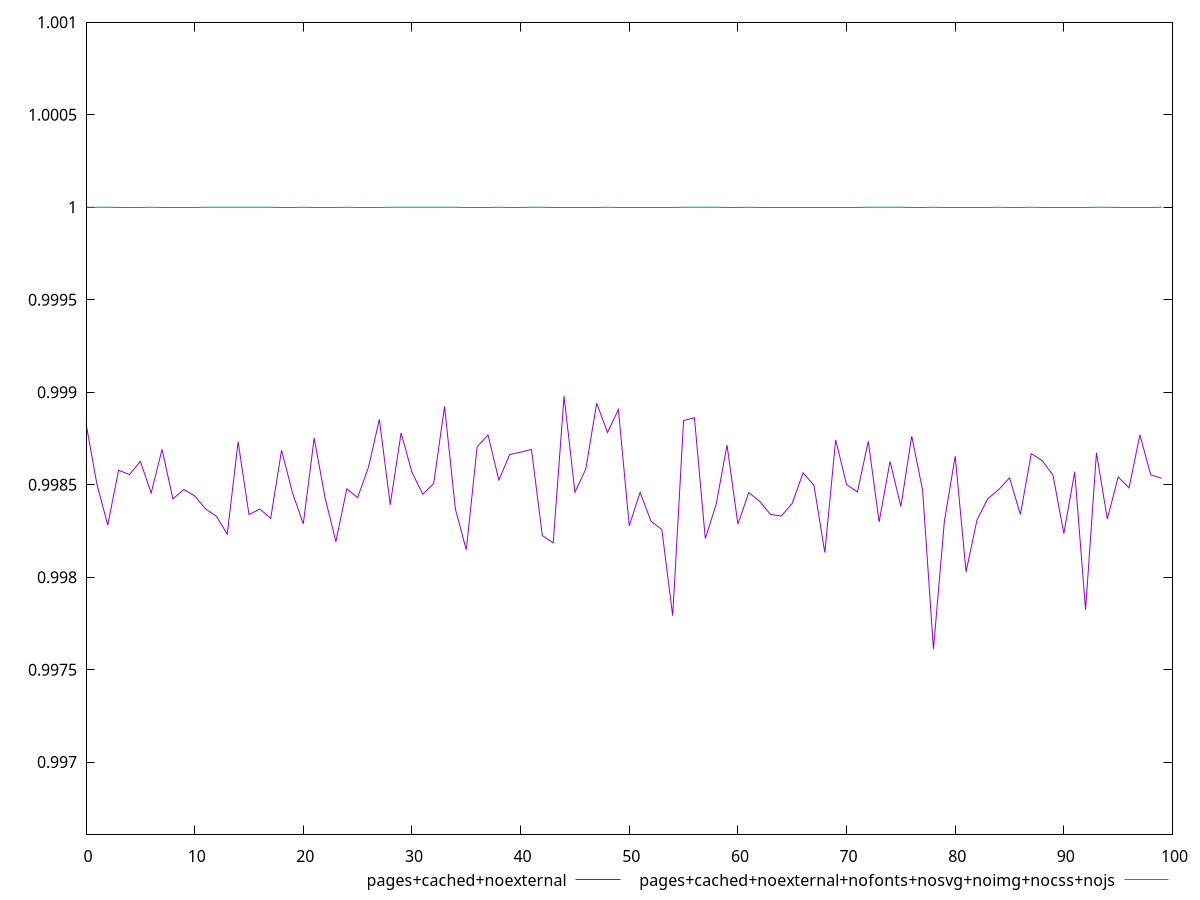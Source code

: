 $_pagesCachedNoexternal <<EOF
0.9988311288616056
0.9985040626774732
0.9982816325714007
0.9985780744162065
0.9985545834441563
0.9986254498217295
0.9984550148050624
0.9986912222796285
0.9984227202276853
0.9984742522129766
0.9984394121833642
0.9983694252763617
0.9983292460429767
0.9982320593519842
0.9987325058440764
0.9983383126857538
0.9983682860396088
0.9983176666932583
0.9986863852185519
0.9984572472093282
0.998288284705015
0.9987518830773692
0.9984300219777043
0.9981916007491174
0.9984773207160911
0.9984301603738897
0.9985948353405423
0.9988536237071378
0.9983913341541621
0.9987799186852817
0.9985666451306
0.998448988971942
0.9985062863158582
0.9989225937759438
0.9983675737153359
0.998147694892555
0.9987044152010172
0.9987687697037297
0.9985247352671891
0.9986632254075245
0.998675736995964
0.9986902962153816
0.9982252454875088
0.9981849798399316
0.9989786639992547
0.9984588858064509
0.9985843612177192
0.9989407246948265
0.9987819029008973
0.9989064450585514
0.9982776320696343
0.998458794807412
0.9983023629505441
0.9982572263611706
0.997791323744077
0.9988466500975486
0.9988620151408054
0.9982083545326197
0.9983943387442971
0.9987136978274052
0.998286611161388
0.9984573382766411
0.9984103236103412
0.9983392750603072
0.9983306953129125
0.9983989314062477
0.9985637555036009
0.9984963497767992
0.9981331478041653
0.9987423788199601
0.9985012128077222
0.9984602503102799
0.9987347441059982
0.998298202452506
0.9986258674074331
0.9983816818375689
0.9987623369169338
0.9984700028498084
0.9976105978692127
0.9983000633768515
0.9986538760965977
0.9980286067309869
0.9983078334510578
0.9984245711639432
0.9984727162290572
0.9985371582592177
0.9983387458057081
0.9986673921621744
0.998630412918702
0.9985517624868856
0.9982355344761078
0.9985697885685216
0.9978235930327491
0.9986729326445651
0.9983149449202137
0.9985417038586868
0.9984825895448343
0.9987696536784321
0.9985527177337082
0.9985348376749071
EOF
$_pagesCachedNoexternalNofontsNosvgNoimgNocssNojs <<EOF
0.9999999681808649
0.999999953432205
0.9999999707516782
0.9999999381639268
0.999999942685386
0.9999999402448938
0.9999999750032725
0.9999999547490845
0.9999999435089622
0.9999999477696819
0.999999946663672
0.999999965919613
0.9999999607293519
0.9999999260535877
0.9999999721916244
0.9999999306945739
0.9999999475389987
0.9999999719729751
0.9999999599176038
0.9999999457185428
0.9999999292205434
0.9999999561284254
0.9999999587400954
0.9999999435188216
0.9999999340155958
0.999999941333701
0.9999999496817299
0.9999999609371852
0.9999999287754675
0.9999999641079433
0.9999999252774652
0.9999999454608721
0.9999999305176945
0.99999995915821
0.9999999676448879
0.9999999447975375
0.9999999569989979
0.9999999369374315
0.9999999784760136
0.9999999496192885
0.999999956530307
0.9999999338687269
0.9999999696967661
0.9999999478249144
0.9999999589197421
0.9999999406269294
0.9999999479260417
0.9999999439021751
0.999999925063425
0.9999999476406083
0.9999999409146233
0.9999999377359616
0.9999999434201594
0.9999999372406192
0.9999999514634572
0.9999999720958161
0.9999999539794084
0.9999999614419742
0.9999999257664924
0.9999999521930194
0.9999999388855975
0.9999999655625234
0.9999999506190674
0.9999999497619125
0.9999999406166322
0.9999999427253147
0.9999999306592294
0.9999999298538729
0.9999999755547
0.9999999763780312
0.9999999331643583
0.9999999310940526
0.999999945889734
0.9999999721650399
0.999999960347026
0.9999999318986112
0.9999999551135592
0.999999942735293
0.999999972472059
0.9999999425754571
0.9999999427951316
0.9999999467573922
0.9999999437648224
0.999999950214183
0.9999999149055687
0.9999999383875825
0.99999994219429
0.9999999695187145
0.999999934465723
0.9999999346338311
0.9999999384301037
0.9999999531145842
0.9999999387799311
0.9999999340381658
0.9999999615549408
0.9999999265134126
0.9999999232675252
0.9999999684429666
0.9999999616394761
0.9999999387799311
EOF
set key outside below
set terminal pngcairo
set output "report_00004_2020-11-02T20-21-41.718Z/mainthread-work-breakdown/mainthread-work-breakdown_pages+cached+noexternal_pages+cached+noexternal+nofonts+nosvg+noimg+nocss+nojs.png"
set yrange [0.9966105978692127:1.0009999784760135]
plot $_pagesCachedNoexternal title "pages+cached+noexternal" with line ,$_pagesCachedNoexternalNofontsNosvgNoimgNocssNojs title "pages+cached+noexternal+nofonts+nosvg+noimg+nocss+nojs" with line ,